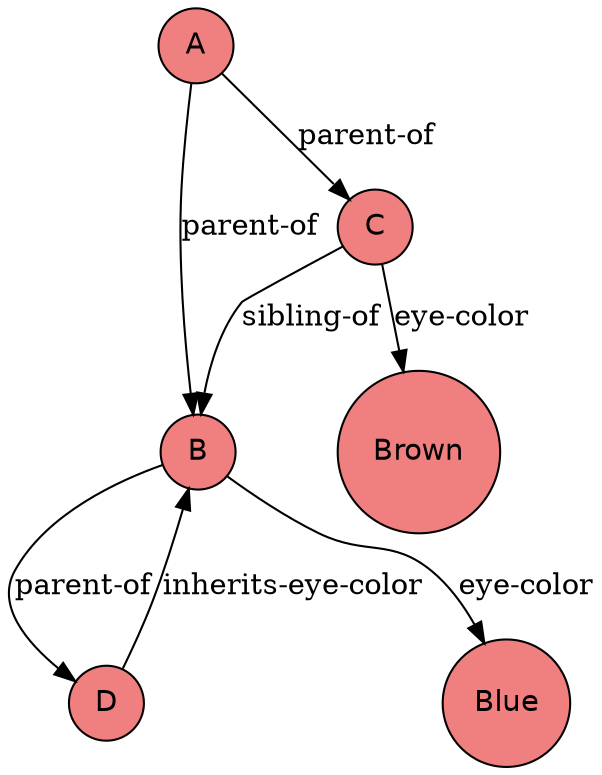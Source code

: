 digraph Family {
  node [shape=circle, style=filled, fillcolor=lightcoral, fontname="Helvetica"];
  A; B; C; D;

  A -> B [label="parent-of"];
  A -> C [label="parent-of"];
  B -> D [label="parent-of"];
  C -> B [label="sibling-of"];

  // Eye-color attributes
  B -> Blue [label="eye-color"];
  C -> Brown[label="eye-color"];

  // Inheritance: D inherits from parent B
  D -> B [label="inherits-eye-color"];
}

